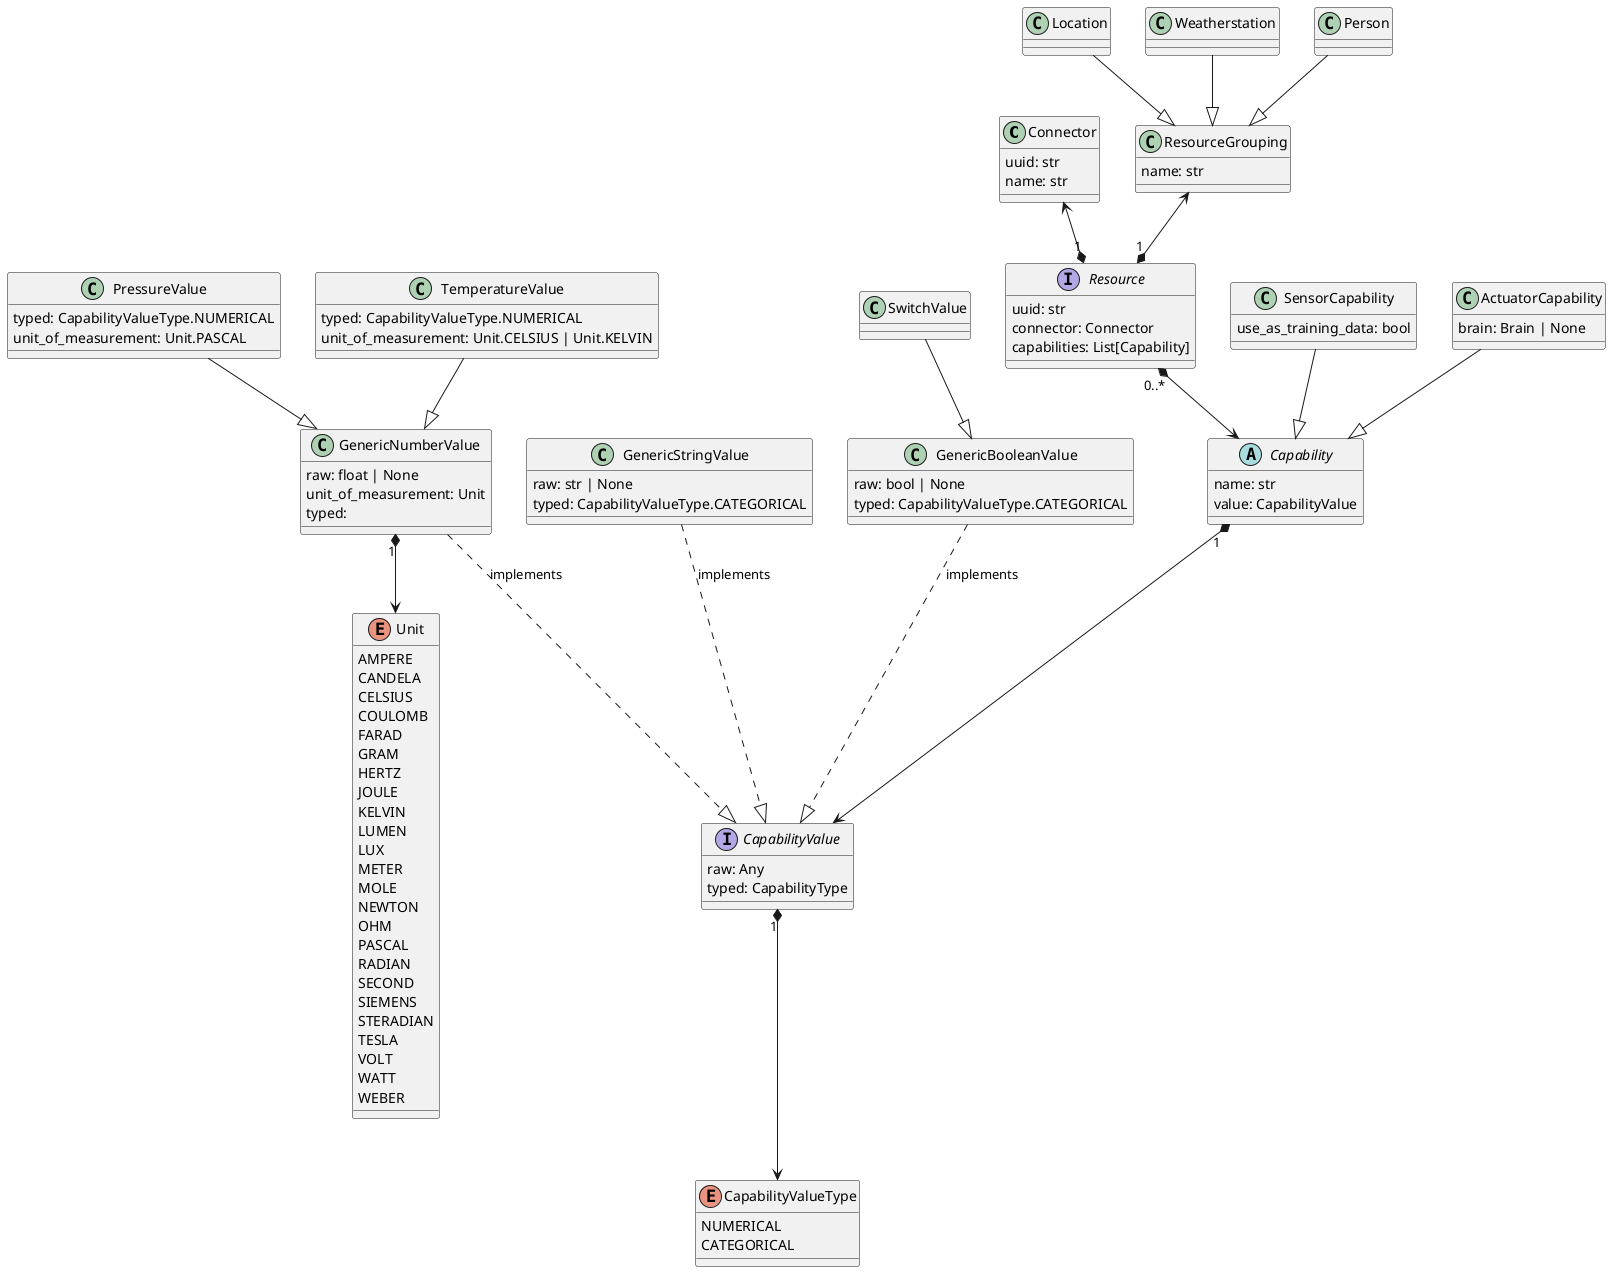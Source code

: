 @startuml Learninghouse Model
class Connector {
    uuid: str
    name: str
}

interface Resource {
    uuid: str
    connector: Connector
    capabilities: List[Capability]
}

Connector <--* "1" Resource

abstract class Capability{
    name: str
    value: CapabilityValue
}

Resource "0..*" *--> Capability

class SensorCapability {
    use_as_training_data: bool
}

SensorCapability --|> Capability

class ActuatorCapability {
    brain: Brain | None
}

ActuatorCapability --|> Capability

interface CapabilityValue {
    raw: Any
    typed: CapabilityType
}

Capability "1" *--> CapabilityValue

enum CapabilityValueType {
    NUMERICAL
    CATEGORICAL
}

CapabilityValue "1" *--> CapabilityValueType

class GenericStringValue {
    raw: str | None
    typed: CapabilityValueType.CATEGORICAL
}

GenericStringValue ..|> CapabilityValue : implements

class GenericNumberValue {
    raw: float | None
    unit_of_measurement: Unit
    typed: 
}

enum Unit {
    AMPERE
    CANDELA
    CELSIUS
    COULOMB
    FARAD
    GRAM
    HERTZ
    JOULE
    KELVIN
    LUMEN
    LUX
    METER
    MOLE
    NEWTON
    OHM
    PASCAL
    RADIAN
    SECOND
    SIEMENS
    STERADIAN
    TESLA
    VOLT
    WATT
    WEBER
}

GenericNumberValue "1" *--> Unit

GenericNumberValue ..|> CapabilityValue : implements

class TemperatureValue {
    typed: CapabilityValueType.NUMERICAL
    unit_of_measurement: Unit.CELSIUS | Unit.KELVIN
}

TemperatureValue --|> GenericNumberValue

class PressureValue {
    typed: CapabilityValueType.NUMERICAL
    unit_of_measurement: Unit.PASCAL
}

PressureValue --|> GenericNumberValue

class GenericBooleanValue {
    raw: bool | None
    typed: CapabilityValueType.CATEGORICAL
}

GenericBooleanValue ..|> CapabilityValue : implements

class SwitchValue {
}

SwitchValue --|> GenericBooleanValue

class ResourceGrouping {
    name: str
}

ResourceGrouping <--* "1" Resource
Location --|> ResourceGrouping
Weatherstation --|> ResourceGrouping
Person --|> ResourceGrouping

@enduml